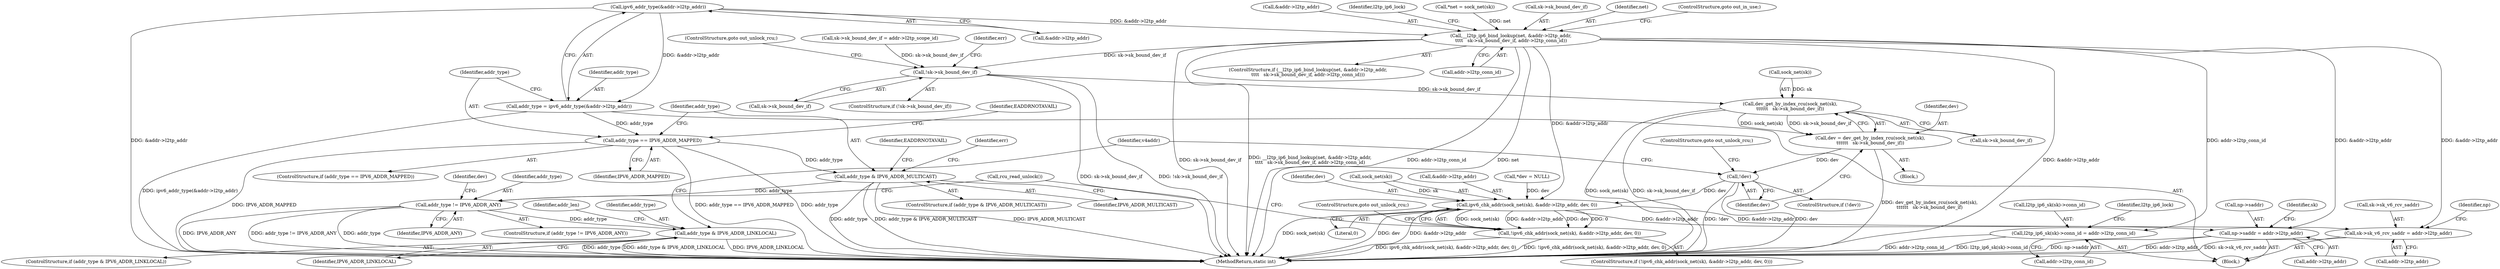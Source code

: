digraph "0_linux_32c231164b762dddefa13af5a0101032c70b50ef_0@pointer" {
"1000166" [label="(Call,ipv6_addr_type(&addr->l2tp_addr))"];
"1000164" [label="(Call,addr_type = ipv6_addr_type(&addr->l2tp_addr))"];
"1000172" [label="(Call,addr_type == IPV6_ADDR_MAPPED)"];
"1000179" [label="(Call,addr_type & IPV6_ADDR_MULTICAST)"];
"1000224" [label="(Call,addr_type != IPV6_ADDR_ANY)"];
"1000233" [label="(Call,addr_type & IPV6_ADDR_LINKLOCAL)"];
"1000193" [label="(Call,__l2tp_ip6_bind_lookup(net, &addr->l2tp_addr,\n\t\t\t\t   sk->sk_bound_dev_if, addr->l2tp_conn_id))"];
"1000255" [label="(Call,!sk->sk_bound_dev_if)"];
"1000266" [label="(Call,dev_get_by_index_rcu(sock_net(sk),\n\t\t\t\t\t\t   sk->sk_bound_dev_if))"];
"1000264" [label="(Call,dev = dev_get_by_index_rcu(sock_net(sk),\n\t\t\t\t\t\t   sk->sk_bound_dev_if))"];
"1000273" [label="(Call,!dev)"];
"1000285" [label="(Call,ipv6_chk_addr(sock_net(sk), &addr->l2tp_addr, dev, 0))"];
"1000284" [label="(Call,!ipv6_chk_addr(sock_net(sk), &addr->l2tp_addr, dev, 0))"];
"1000305" [label="(Call,sk->sk_v6_rcv_saddr = addr->l2tp_addr)"];
"1000312" [label="(Call,np->saddr = addr->l2tp_addr)"];
"1000319" [label="(Call,l2tp_ip6_sk(sk)->conn_id = addr->l2tp_conn_id)"];
"1000192" [label="(ControlStructure,if (__l2tp_ip6_bind_lookup(net, &addr->l2tp_addr,\n\t\t\t\t   sk->sk_bound_dev_if, addr->l2tp_conn_id)))"];
"1000172" [label="(Call,addr_type == IPV6_ADDR_MAPPED)"];
"1000174" [label="(Identifier,IPV6_ADDR_MAPPED)"];
"1000295" [label="(Call,rcu_read_unlock())"];
"1000199" [label="(Call,sk->sk_bound_dev_if)"];
"1000293" [label="(Literal,0)"];
"1000264" [label="(Call,dev = dev_get_by_index_rcu(sock_net(sk),\n\t\t\t\t\t\t   sk->sk_bound_dev_if))"];
"1000265" [label="(Identifier,dev)"];
"1000313" [label="(Call,np->saddr)"];
"1000309" [label="(Call,addr->l2tp_addr)"];
"1000194" [label="(Identifier,net)"];
"1000255" [label="(Call,!sk->sk_bound_dev_if)"];
"1000322" [label="(Identifier,sk)"];
"1000277" [label="(Identifier,v4addr)"];
"1000324" [label="(Call,addr->l2tp_conn_id)"];
"1000178" [label="(ControlStructure,if (addr_type & IPV6_ADDR_MULTICAST))"];
"1000256" [label="(Call,sk->sk_bound_dev_if)"];
"1000205" [label="(ControlStructure,goto out_in_use;)"];
"1000193" [label="(Call,__l2tp_ip6_bind_lookup(net, &addr->l2tp_addr,\n\t\t\t\t   sk->sk_bound_dev_if, addr->l2tp_conn_id))"];
"1000269" [label="(Call,sk->sk_bound_dev_if)"];
"1000234" [label="(Identifier,addr_type)"];
"1000319" [label="(Call,l2tp_ip6_sk(sk)->conn_id = addr->l2tp_conn_id)"];
"1000177" [label="(Identifier,EADDRNOTAVAIL)"];
"1000179" [label="(Call,addr_type & IPV6_ADDR_MULTICAST)"];
"1000226" [label="(Identifier,IPV6_ADDR_ANY)"];
"1000181" [label="(Identifier,IPV6_ADDR_MULTICAST)"];
"1000240" [label="(Identifier,addr_len)"];
"1000285" [label="(Call,ipv6_chk_addr(sock_net(sk), &addr->l2tp_addr, dev, 0))"];
"1000312" [label="(Call,np->saddr = addr->l2tp_addr)"];
"1000235" [label="(Identifier,IPV6_ADDR_LINKLOCAL)"];
"1000195" [label="(Call,&addr->l2tp_addr)"];
"1000171" [label="(ControlStructure,if (addr_type == IPV6_ADDR_MAPPED))"];
"1000261" [label="(Identifier,err)"];
"1000266" [label="(Call,dev_get_by_index_rcu(sock_net(sk),\n\t\t\t\t\t\t   sk->sk_bound_dev_if))"];
"1000286" [label="(Call,sock_net(sk))"];
"1000314" [label="(Identifier,np)"];
"1000329" [label="(Identifier,l2tp_ip6_lock)"];
"1000254" [label="(ControlStructure,if (!sk->sk_bound_dev_if))"];
"1000110" [label="(Block,)"];
"1000165" [label="(Identifier,addr_type)"];
"1000283" [label="(ControlStructure,if (!ipv6_chk_addr(sock_net(sk), &addr->l2tp_addr, dev, 0)))"];
"1000259" [label="(ControlStructure,goto out_unlock_rcu;)"];
"1000233" [label="(Call,addr_type & IPV6_ADDR_LINKLOCAL)"];
"1000316" [label="(Call,addr->l2tp_addr)"];
"1000208" [label="(Identifier,l2tp_ip6_lock)"];
"1000202" [label="(Call,addr->l2tp_conn_id)"];
"1000223" [label="(ControlStructure,if (addr_type != IPV6_ADDR_ANY))"];
"1000230" [label="(Identifier,dev)"];
"1000284" [label="(Call,!ipv6_chk_addr(sock_net(sk), &addr->l2tp_addr, dev, 0))"];
"1000247" [label="(Call,sk->sk_bound_dev_if = addr->l2tp_scope_id)"];
"1000288" [label="(Call,&addr->l2tp_addr)"];
"1000229" [label="(Call,*dev = NULL)"];
"1000173" [label="(Identifier,addr_type)"];
"1000224" [label="(Call,addr_type != IPV6_ADDR_ANY)"];
"1000166" [label="(Call,ipv6_addr_type(&addr->l2tp_addr))"];
"1000186" [label="(Identifier,err)"];
"1000272" [label="(ControlStructure,if (!dev))"];
"1000164" [label="(Call,addr_type = ipv6_addr_type(&addr->l2tp_addr))"];
"1000359" [label="(MethodReturn,static int)"];
"1000305" [label="(Call,sk->sk_v6_rcv_saddr = addr->l2tp_addr)"];
"1000306" [label="(Call,sk->sk_v6_rcv_saddr)"];
"1000180" [label="(Identifier,addr_type)"];
"1000232" [label="(ControlStructure,if (addr_type & IPV6_ADDR_LINKLOCAL))"];
"1000267" [label="(Call,sock_net(sk))"];
"1000320" [label="(Call,l2tp_ip6_sk(sk)->conn_id)"];
"1000294" [label="(ControlStructure,goto out_unlock_rcu;)"];
"1000273" [label="(Call,!dev)"];
"1000275" [label="(ControlStructure,goto out_unlock_rcu;)"];
"1000236" [label="(Block,)"];
"1000128" [label="(Call,*net = sock_net(sk))"];
"1000292" [label="(Identifier,dev)"];
"1000274" [label="(Identifier,dev)"];
"1000225" [label="(Identifier,addr_type)"];
"1000167" [label="(Call,&addr->l2tp_addr)"];
"1000184" [label="(Identifier,EADDRNOTAVAIL)"];
"1000166" -> "1000164"  [label="AST: "];
"1000166" -> "1000167"  [label="CFG: "];
"1000167" -> "1000166"  [label="AST: "];
"1000164" -> "1000166"  [label="CFG: "];
"1000166" -> "1000359"  [label="DDG: &addr->l2tp_addr"];
"1000166" -> "1000164"  [label="DDG: &addr->l2tp_addr"];
"1000166" -> "1000193"  [label="DDG: &addr->l2tp_addr"];
"1000164" -> "1000110"  [label="AST: "];
"1000165" -> "1000164"  [label="AST: "];
"1000173" -> "1000164"  [label="CFG: "];
"1000164" -> "1000359"  [label="DDG: ipv6_addr_type(&addr->l2tp_addr)"];
"1000164" -> "1000172"  [label="DDG: addr_type"];
"1000172" -> "1000171"  [label="AST: "];
"1000172" -> "1000174"  [label="CFG: "];
"1000173" -> "1000172"  [label="AST: "];
"1000174" -> "1000172"  [label="AST: "];
"1000177" -> "1000172"  [label="CFG: "];
"1000180" -> "1000172"  [label="CFG: "];
"1000172" -> "1000359"  [label="DDG: addr_type == IPV6_ADDR_MAPPED"];
"1000172" -> "1000359"  [label="DDG: addr_type"];
"1000172" -> "1000359"  [label="DDG: IPV6_ADDR_MAPPED"];
"1000172" -> "1000179"  [label="DDG: addr_type"];
"1000179" -> "1000178"  [label="AST: "];
"1000179" -> "1000181"  [label="CFG: "];
"1000180" -> "1000179"  [label="AST: "];
"1000181" -> "1000179"  [label="AST: "];
"1000184" -> "1000179"  [label="CFG: "];
"1000186" -> "1000179"  [label="CFG: "];
"1000179" -> "1000359"  [label="DDG: addr_type & IPV6_ADDR_MULTICAST"];
"1000179" -> "1000359"  [label="DDG: IPV6_ADDR_MULTICAST"];
"1000179" -> "1000359"  [label="DDG: addr_type"];
"1000179" -> "1000224"  [label="DDG: addr_type"];
"1000224" -> "1000223"  [label="AST: "];
"1000224" -> "1000226"  [label="CFG: "];
"1000225" -> "1000224"  [label="AST: "];
"1000226" -> "1000224"  [label="AST: "];
"1000230" -> "1000224"  [label="CFG: "];
"1000295" -> "1000224"  [label="CFG: "];
"1000224" -> "1000359"  [label="DDG: addr_type"];
"1000224" -> "1000359"  [label="DDG: IPV6_ADDR_ANY"];
"1000224" -> "1000359"  [label="DDG: addr_type != IPV6_ADDR_ANY"];
"1000224" -> "1000233"  [label="DDG: addr_type"];
"1000233" -> "1000232"  [label="AST: "];
"1000233" -> "1000235"  [label="CFG: "];
"1000234" -> "1000233"  [label="AST: "];
"1000235" -> "1000233"  [label="AST: "];
"1000240" -> "1000233"  [label="CFG: "];
"1000277" -> "1000233"  [label="CFG: "];
"1000233" -> "1000359"  [label="DDG: addr_type & IPV6_ADDR_LINKLOCAL"];
"1000233" -> "1000359"  [label="DDG: IPV6_ADDR_LINKLOCAL"];
"1000233" -> "1000359"  [label="DDG: addr_type"];
"1000193" -> "1000192"  [label="AST: "];
"1000193" -> "1000202"  [label="CFG: "];
"1000194" -> "1000193"  [label="AST: "];
"1000195" -> "1000193"  [label="AST: "];
"1000199" -> "1000193"  [label="AST: "];
"1000202" -> "1000193"  [label="AST: "];
"1000205" -> "1000193"  [label="CFG: "];
"1000208" -> "1000193"  [label="CFG: "];
"1000193" -> "1000359"  [label="DDG: net"];
"1000193" -> "1000359"  [label="DDG: &addr->l2tp_addr"];
"1000193" -> "1000359"  [label="DDG: sk->sk_bound_dev_if"];
"1000193" -> "1000359"  [label="DDG: __l2tp_ip6_bind_lookup(net, &addr->l2tp_addr,\n\t\t\t\t   sk->sk_bound_dev_if, addr->l2tp_conn_id)"];
"1000193" -> "1000359"  [label="DDG: addr->l2tp_conn_id"];
"1000128" -> "1000193"  [label="DDG: net"];
"1000193" -> "1000255"  [label="DDG: sk->sk_bound_dev_if"];
"1000193" -> "1000285"  [label="DDG: &addr->l2tp_addr"];
"1000193" -> "1000305"  [label="DDG: &addr->l2tp_addr"];
"1000193" -> "1000312"  [label="DDG: &addr->l2tp_addr"];
"1000193" -> "1000319"  [label="DDG: addr->l2tp_conn_id"];
"1000255" -> "1000254"  [label="AST: "];
"1000255" -> "1000256"  [label="CFG: "];
"1000256" -> "1000255"  [label="AST: "];
"1000259" -> "1000255"  [label="CFG: "];
"1000261" -> "1000255"  [label="CFG: "];
"1000255" -> "1000359"  [label="DDG: !sk->sk_bound_dev_if"];
"1000255" -> "1000359"  [label="DDG: sk->sk_bound_dev_if"];
"1000247" -> "1000255"  [label="DDG: sk->sk_bound_dev_if"];
"1000255" -> "1000266"  [label="DDG: sk->sk_bound_dev_if"];
"1000266" -> "1000264"  [label="AST: "];
"1000266" -> "1000269"  [label="CFG: "];
"1000267" -> "1000266"  [label="AST: "];
"1000269" -> "1000266"  [label="AST: "];
"1000264" -> "1000266"  [label="CFG: "];
"1000266" -> "1000359"  [label="DDG: sk->sk_bound_dev_if"];
"1000266" -> "1000359"  [label="DDG: sock_net(sk)"];
"1000266" -> "1000264"  [label="DDG: sock_net(sk)"];
"1000266" -> "1000264"  [label="DDG: sk->sk_bound_dev_if"];
"1000267" -> "1000266"  [label="DDG: sk"];
"1000264" -> "1000236"  [label="AST: "];
"1000265" -> "1000264"  [label="AST: "];
"1000274" -> "1000264"  [label="CFG: "];
"1000264" -> "1000359"  [label="DDG: dev_get_by_index_rcu(sock_net(sk),\n\t\t\t\t\t\t   sk->sk_bound_dev_if)"];
"1000264" -> "1000273"  [label="DDG: dev"];
"1000273" -> "1000272"  [label="AST: "];
"1000273" -> "1000274"  [label="CFG: "];
"1000274" -> "1000273"  [label="AST: "];
"1000275" -> "1000273"  [label="CFG: "];
"1000277" -> "1000273"  [label="CFG: "];
"1000273" -> "1000359"  [label="DDG: dev"];
"1000273" -> "1000359"  [label="DDG: !dev"];
"1000273" -> "1000285"  [label="DDG: dev"];
"1000285" -> "1000284"  [label="AST: "];
"1000285" -> "1000293"  [label="CFG: "];
"1000286" -> "1000285"  [label="AST: "];
"1000288" -> "1000285"  [label="AST: "];
"1000292" -> "1000285"  [label="AST: "];
"1000293" -> "1000285"  [label="AST: "];
"1000284" -> "1000285"  [label="CFG: "];
"1000285" -> "1000359"  [label="DDG: sock_net(sk)"];
"1000285" -> "1000359"  [label="DDG: dev"];
"1000285" -> "1000359"  [label="DDG: &addr->l2tp_addr"];
"1000285" -> "1000284"  [label="DDG: sock_net(sk)"];
"1000285" -> "1000284"  [label="DDG: &addr->l2tp_addr"];
"1000285" -> "1000284"  [label="DDG: dev"];
"1000285" -> "1000284"  [label="DDG: 0"];
"1000286" -> "1000285"  [label="DDG: sk"];
"1000229" -> "1000285"  [label="DDG: dev"];
"1000285" -> "1000305"  [label="DDG: &addr->l2tp_addr"];
"1000285" -> "1000312"  [label="DDG: &addr->l2tp_addr"];
"1000284" -> "1000283"  [label="AST: "];
"1000294" -> "1000284"  [label="CFG: "];
"1000295" -> "1000284"  [label="CFG: "];
"1000284" -> "1000359"  [label="DDG: ipv6_chk_addr(sock_net(sk), &addr->l2tp_addr, dev, 0)"];
"1000284" -> "1000359"  [label="DDG: !ipv6_chk_addr(sock_net(sk), &addr->l2tp_addr, dev, 0)"];
"1000305" -> "1000110"  [label="AST: "];
"1000305" -> "1000309"  [label="CFG: "];
"1000306" -> "1000305"  [label="AST: "];
"1000309" -> "1000305"  [label="AST: "];
"1000314" -> "1000305"  [label="CFG: "];
"1000305" -> "1000359"  [label="DDG: sk->sk_v6_rcv_saddr"];
"1000312" -> "1000110"  [label="AST: "];
"1000312" -> "1000316"  [label="CFG: "];
"1000313" -> "1000312"  [label="AST: "];
"1000316" -> "1000312"  [label="AST: "];
"1000322" -> "1000312"  [label="CFG: "];
"1000312" -> "1000359"  [label="DDG: addr->l2tp_addr"];
"1000312" -> "1000359"  [label="DDG: np->saddr"];
"1000319" -> "1000110"  [label="AST: "];
"1000319" -> "1000324"  [label="CFG: "];
"1000320" -> "1000319"  [label="AST: "];
"1000324" -> "1000319"  [label="AST: "];
"1000329" -> "1000319"  [label="CFG: "];
"1000319" -> "1000359"  [label="DDG: addr->l2tp_conn_id"];
"1000319" -> "1000359"  [label="DDG: l2tp_ip6_sk(sk)->conn_id"];
}
